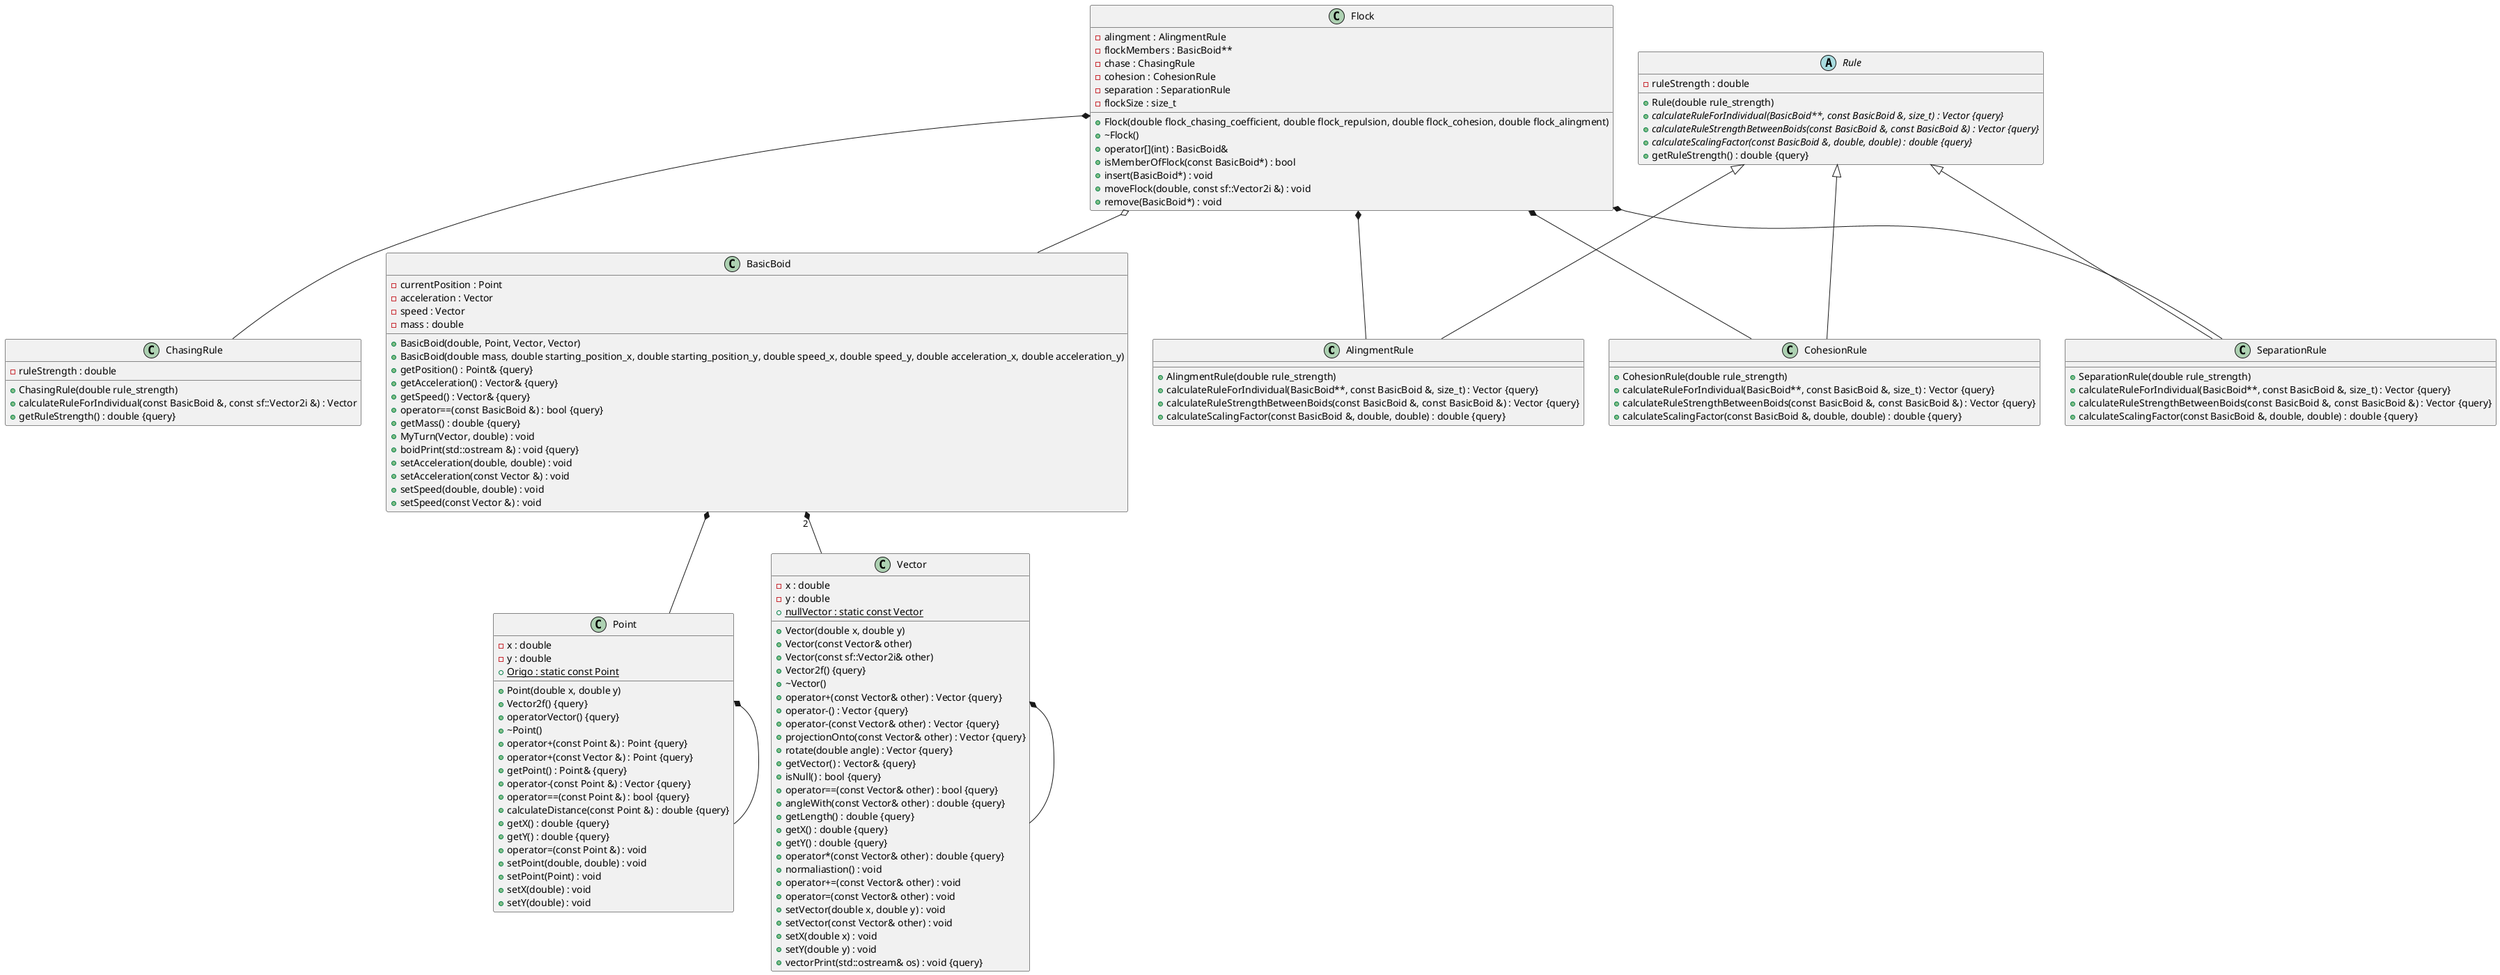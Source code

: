 @startuml





/' Objects '/

class AlingmentRule {
	+AlingmentRule(double rule_strength)
	+calculateRuleForIndividual(BasicBoid**, const BasicBoid &, size_t) : Vector {query}
	+calculateRuleStrengthBetweenBoids(const BasicBoid &, const BasicBoid &) : Vector {query}
	+calculateScalingFactor(const BasicBoid &, double, double) : double {query}
}


class BasicBoid {
	+BasicBoid(double, Point, Vector, Vector)
	+BasicBoid(double mass, double starting_position_x, double starting_position_y, double speed_x, double speed_y, double acceleration_x, double acceleration_y)
	-currentPosition : Point
	+getPosition() : Point& {query}
	-acceleration : Vector
	-speed : Vector
	+getAcceleration() : Vector& {query}
	+getSpeed() : Vector& {query}
	+operator==(const BasicBoid &) : bool {query}
	+getMass() : double {query}
	-mass : double
	+MyTurn(Vector, double) : void
	+boidPrint(std::ostream &) : void {query}
	+setAcceleration(double, double) : void
	+setAcceleration(const Vector &) : void
	+setSpeed(double, double) : void
	+setSpeed(const Vector &) : void
}


class ChasingRule {
	+ChasingRule(double rule_strength)
	+calculateRuleForIndividual(const BasicBoid &, const sf::Vector2i &) : Vector
	+getRuleStrength() : double {query}
	-ruleStrength : double
}


class CohesionRule {
	+CohesionRule(double rule_strength)
	+calculateRuleForIndividual(BasicBoid**, const BasicBoid &, size_t) : Vector {query}
	+calculateRuleStrengthBetweenBoids(const BasicBoid &, const BasicBoid &) : Vector {query}
	+calculateScalingFactor(const BasicBoid &, double, double) : double {query}
}


class Flock {
	+Flock(double flock_chasing_coefficient, double flock_repulsion, double flock_cohesion, double flock_alingment)
	+~Flock()
	-alingment : AlingmentRule
	+operator[](int) : BasicBoid&
	-flockMembers : BasicBoid**
	-chase : ChasingRule
	-cohesion : CohesionRule
	-separation : SeparationRule
	+isMemberOfFlock(const BasicBoid*) : bool
	-flockSize : size_t
	+insert(BasicBoid*) : void
	+moveFlock(double, const sf::Vector2i &) : void
	+remove(BasicBoid*) : void
}


class Point {
	+Point(double x, double y)
	+Vector2f() {query}
	+operatorVector() {query}
	+~Point()
	+operator+(const Point &) : Point {query}
	+operator+(const Vector &) : Point {query}
	+getPoint() : Point& {query}
	+operator-(const Point &) : Vector {query}
	+operator==(const Point &) : bool {query}
	+calculateDistance(const Point &) : double {query}
	+getX() : double {query}
	+getY() : double {query}
	-x : double
	-y : double
	+{static} Origo : static const Point
	+operator=(const Point &) : void
	+setPoint(double, double) : void
	+setPoint(Point) : void
	+setX(double) : void
	+setY(double) : void
}


abstract class Rule {
	+Rule(double rule_strength)
	+{abstract} calculateRuleForIndividual(BasicBoid**, const BasicBoid &, size_t) : Vector {query}
	+{abstract} calculateRuleStrengthBetweenBoids(const BasicBoid &, const BasicBoid &) : Vector {query}
	+{abstract} calculateScalingFactor(const BasicBoid &, double, double) : double {query}
	+getRuleStrength() : double {query}
	-ruleStrength : double
}


class SeparationRule {
	+SeparationRule(double rule_strength)
	+calculateRuleForIndividual(BasicBoid**, const BasicBoid &, size_t) : Vector {query}
	+calculateRuleStrengthBetweenBoids(const BasicBoid &, const BasicBoid &) : Vector {query}
	+calculateScalingFactor(const BasicBoid &, double, double) : double {query}
}


class Vector {
	+Vector(double x, double y)
	+Vector(const Vector& other)
	+Vector(const sf::Vector2i& other)
	+Vector2f() {query}
	+~Vector()
	+operator+(const Vector& other) : Vector {query}
	+operator-() : Vector {query}
	+operator-(const Vector& other) : Vector {query}
	+projectionOnto(const Vector& other) : Vector {query}
	+rotate(double angle) : Vector {query}
	+getVector() : Vector& {query}
	+isNull() : bool {query}
	+operator==(const Vector& other) : bool {query}
	+angleWith(const Vector& other) : double {query}
	+getLength() : double {query}
	+getX() : double {query}
	+getY() : double {query}
	+operator*(const Vector& other) : double {query}
	-x : double
	-y : double
	+{static} nullVector : static const Vector
	+normaliastion() : void
	+operator+=(const Vector& other) : void
	+operator=(const Vector& other) : void
	+setVector(double x, double y) : void
	+setVector(const Vector& other) : void
	+setX(double x) : void
	+setY(double y) : void
	+vectorPrint(std::ostream& os) : void {query}
}





/' Inheritance relationships '/

.Rule <|-- .AlingmentRule


.Rule <|-- .CohesionRule


.Rule <|-- .SeparationRule





/' Aggregation relationships '/

.BasicBoid *-- .Point


.BasicBoid "2" *-- .Vector


.Flock *-- .AlingmentRule


.Flock o-- .BasicBoid


.Flock *-- .ChasingRule


.Flock *-- .CohesionRule


.Flock *-- .SeparationRule


.Point *-- .Point


.Vector *-- .Vector






/' Nested objects '/



@enduml
